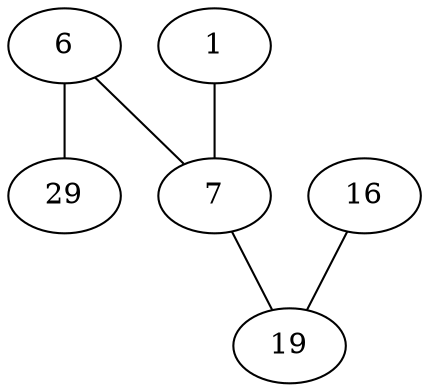 graph G {
  29 [pos="-11.025673,-6.007684!"];
  7 [pos="-7.699276,-2.579204!"];
  7 -- 19;
  6 [pos="-9.000423,-4.833769!"];
  6 -- 29;
  6 -- 7;
  19 [pos="-11.082619,-3.061932!"];
  16 [pos="-13.798069,-4.566963!"];
  16 -- 19;
  1 [pos="-5.586075,-0.396074!"];
  1 -- 7;
}
